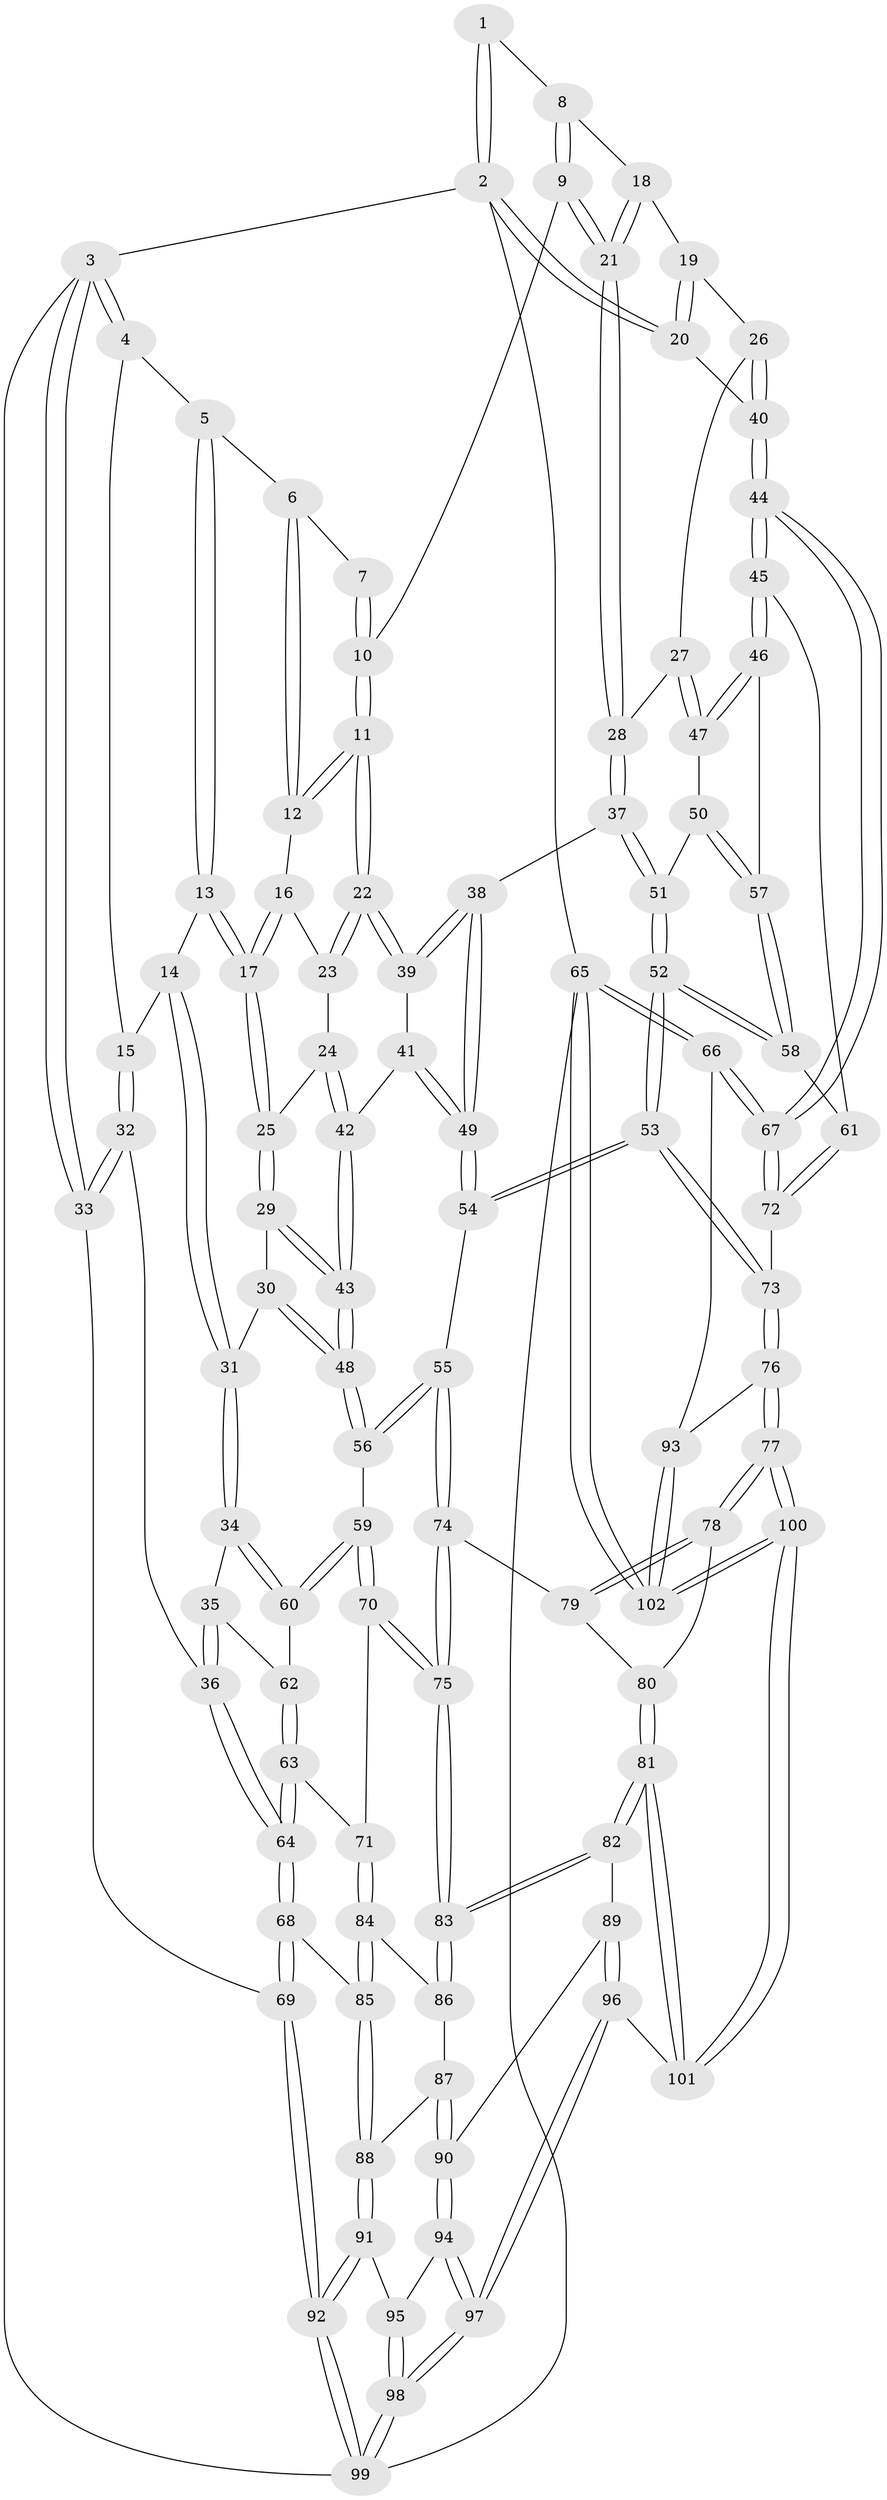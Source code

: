 // Generated by graph-tools (version 1.1) at 2025/38/02/21/25 10:38:58]
// undirected, 102 vertices, 252 edges
graph export_dot {
graph [start="1"]
  node [color=gray90,style=filled];
  1 [pos="+0.7337600905201574+0"];
  2 [pos="+1+0"];
  3 [pos="+0+0"];
  4 [pos="+0+0"];
  5 [pos="+0.28779045299901124+0"];
  6 [pos="+0.48587884700378653+0"];
  7 [pos="+0.708832335614162+0"];
  8 [pos="+0.7562501625628251+0"];
  9 [pos="+0.6258648575971434+0.13763902235009223"];
  10 [pos="+0.5993104669221067+0.13540578779188875"];
  11 [pos="+0.5547624294797386+0.14027541099591045"];
  12 [pos="+0.5103674043641176+0.06559475216576192"];
  13 [pos="+0.25569703196132765+0.037787880141042784"];
  14 [pos="+0.15787513055161045+0.09238847114961422"];
  15 [pos="+0.07555058265958219+0.11020728166367269"];
  16 [pos="+0.3874057117727728+0.1059409347093277"];
  17 [pos="+0.2796250844894697+0.07859084714244115"];
  18 [pos="+0.799315457424304+0.05720918106124129"];
  19 [pos="+0.8993618474162617+0.09610557242070425"];
  20 [pos="+1+0"];
  21 [pos="+0.7335837796630624+0.18832162512883632"];
  22 [pos="+0.5301243265200403+0.18920676418587518"];
  23 [pos="+0.4055720958747166+0.1418405045604348"];
  24 [pos="+0.4001349414773845+0.20521363058524572"];
  25 [pos="+0.28603314626725107+0.15533799182821345"];
  26 [pos="+0.9072833574052119+0.1757679083872746"];
  27 [pos="+0.8876219279012143+0.2289837199824518"];
  28 [pos="+0.7504979620065385+0.2323249751724003"];
  29 [pos="+0.2744124534777657+0.20281303977269638"];
  30 [pos="+0.2542799830274965+0.24667672640323177"];
  31 [pos="+0.17699494007759778+0.31087020408397376"];
  32 [pos="+0+0.2541539260113596"];
  33 [pos="+0+0.2521562168102627"];
  34 [pos="+0.1761266504336926+0.31196900813689227"];
  35 [pos="+0.027440217692355297+0.29761934812011026"];
  36 [pos="+0+0.28062693470860095"];
  37 [pos="+0.7389928684474373+0.2641690506054621"];
  38 [pos="+0.7047248510199846+0.28864359516599225"];
  39 [pos="+0.5290047190664614+0.1927456361127826"];
  40 [pos="+1+0.12776218670044817"];
  41 [pos="+0.5069624564012857+0.24066750206104406"];
  42 [pos="+0.45338708041829584+0.2745227380223348"];
  43 [pos="+0.45208593896610483+0.2763878674682806"];
  44 [pos="+1+0.3867443484915862"];
  45 [pos="+1+0.38603810451847875"];
  46 [pos="+0.9830744670231722+0.3272610474216316"];
  47 [pos="+0.9612599233713737+0.31531040675118127"];
  48 [pos="+0.4232554231994306+0.3340477587292599"];
  49 [pos="+0.6375142479843606+0.3525333855513587"];
  50 [pos="+0.8317927761678972+0.3579379681609895"];
  51 [pos="+0.792183988289624+0.3494198576209705"];
  52 [pos="+0.7289364823438875+0.5562149680327904"];
  53 [pos="+0.7093338565607327+0.5698646697035153"];
  54 [pos="+0.6055766374645685+0.538981951813907"];
  55 [pos="+0.5945184665871224+0.5414236699470238"];
  56 [pos="+0.40921390874783486+0.4547758993280036"];
  57 [pos="+0.8548141040976617+0.4171248666479379"];
  58 [pos="+0.8471816479536347+0.5146166327371039"];
  59 [pos="+0.28485473244385134+0.4953015668342384"];
  60 [pos="+0.23320665505760668+0.41206038020616326"];
  61 [pos="+0.8859249469671092+0.5127746380951114"];
  62 [pos="+0.09086721239714396+0.43900213713127034"];
  63 [pos="+0.12959394776700442+0.5928699317869722"];
  64 [pos="+0.09540500345240853+0.6046219099280477"];
  65 [pos="+1+1"];
  66 [pos="+1+0.9990816217192257"];
  67 [pos="+1+0.8135103947072769"];
  68 [pos="+0+0.6856462271535648"];
  69 [pos="+0+0.7148036767105872"];
  70 [pos="+0.2499807182367432+0.5503898795810505"];
  71 [pos="+0.22346992887696668+0.5767327374645513"];
  72 [pos="+1+0.7392217016843907"];
  73 [pos="+0.7852352446056464+0.7285788293297717"];
  74 [pos="+0.5808123212059757+0.5664058662539432"];
  75 [pos="+0.45297192429167+0.7068797556957329"];
  76 [pos="+0.7439064589777484+0.8255881083236171"];
  77 [pos="+0.6313517218901034+0.8724120941833261"];
  78 [pos="+0.6006785425252057+0.8615665992019214"];
  79 [pos="+0.5810941849311505+0.5900629331709852"];
  80 [pos="+0.5271372832712731+0.8570222343268917"];
  81 [pos="+0.45520012368153523+0.8586102579834527"];
  82 [pos="+0.44692686211179816+0.8507750424954603"];
  83 [pos="+0.42401820867041806+0.7949977590306708"];
  84 [pos="+0.263887019032217+0.7109568608996825"];
  85 [pos="+0.10189218462360798+0.7972189192271608"];
  86 [pos="+0.28008607283519826+0.7435665043854649"];
  87 [pos="+0.2484213386870668+0.7999242382795325"];
  88 [pos="+0.13935005020758706+0.8415225154801766"];
  89 [pos="+0.31973116792756273+0.8970136695607475"];
  90 [pos="+0.27362033694148646+0.89495074650017"];
  91 [pos="+0.14183139548859497+0.8754508355307362"];
  92 [pos="+0+1"];
  93 [pos="+0.7915417092302899+0.8948524224809402"];
  94 [pos="+0.23025304531449953+0.9344485360160019"];
  95 [pos="+0.15249649979339522+0.8964824469743172"];
  96 [pos="+0.33658321930695023+1"];
  97 [pos="+0.26898642777891923+1"];
  98 [pos="+0+1"];
  99 [pos="+0+1"];
  100 [pos="+0.6345894096992936+1"];
  101 [pos="+0.4232134010831286+1"];
  102 [pos="+0.7993674807896022+1"];
  1 -- 2;
  1 -- 2;
  1 -- 8;
  2 -- 3;
  2 -- 20;
  2 -- 20;
  2 -- 65;
  3 -- 4;
  3 -- 4;
  3 -- 33;
  3 -- 33;
  3 -- 99;
  4 -- 5;
  4 -- 15;
  5 -- 6;
  5 -- 13;
  5 -- 13;
  6 -- 7;
  6 -- 12;
  6 -- 12;
  7 -- 10;
  7 -- 10;
  8 -- 9;
  8 -- 9;
  8 -- 18;
  9 -- 10;
  9 -- 21;
  9 -- 21;
  10 -- 11;
  10 -- 11;
  11 -- 12;
  11 -- 12;
  11 -- 22;
  11 -- 22;
  12 -- 16;
  13 -- 14;
  13 -- 17;
  13 -- 17;
  14 -- 15;
  14 -- 31;
  14 -- 31;
  15 -- 32;
  15 -- 32;
  16 -- 17;
  16 -- 17;
  16 -- 23;
  17 -- 25;
  17 -- 25;
  18 -- 19;
  18 -- 21;
  18 -- 21;
  19 -- 20;
  19 -- 20;
  19 -- 26;
  20 -- 40;
  21 -- 28;
  21 -- 28;
  22 -- 23;
  22 -- 23;
  22 -- 39;
  22 -- 39;
  23 -- 24;
  24 -- 25;
  24 -- 42;
  24 -- 42;
  25 -- 29;
  25 -- 29;
  26 -- 27;
  26 -- 40;
  26 -- 40;
  27 -- 28;
  27 -- 47;
  27 -- 47;
  28 -- 37;
  28 -- 37;
  29 -- 30;
  29 -- 43;
  29 -- 43;
  30 -- 31;
  30 -- 48;
  30 -- 48;
  31 -- 34;
  31 -- 34;
  32 -- 33;
  32 -- 33;
  32 -- 36;
  33 -- 69;
  34 -- 35;
  34 -- 60;
  34 -- 60;
  35 -- 36;
  35 -- 36;
  35 -- 62;
  36 -- 64;
  36 -- 64;
  37 -- 38;
  37 -- 51;
  37 -- 51;
  38 -- 39;
  38 -- 39;
  38 -- 49;
  38 -- 49;
  39 -- 41;
  40 -- 44;
  40 -- 44;
  41 -- 42;
  41 -- 49;
  41 -- 49;
  42 -- 43;
  42 -- 43;
  43 -- 48;
  43 -- 48;
  44 -- 45;
  44 -- 45;
  44 -- 67;
  44 -- 67;
  45 -- 46;
  45 -- 46;
  45 -- 61;
  46 -- 47;
  46 -- 47;
  46 -- 57;
  47 -- 50;
  48 -- 56;
  48 -- 56;
  49 -- 54;
  49 -- 54;
  50 -- 51;
  50 -- 57;
  50 -- 57;
  51 -- 52;
  51 -- 52;
  52 -- 53;
  52 -- 53;
  52 -- 58;
  52 -- 58;
  53 -- 54;
  53 -- 54;
  53 -- 73;
  53 -- 73;
  54 -- 55;
  55 -- 56;
  55 -- 56;
  55 -- 74;
  55 -- 74;
  56 -- 59;
  57 -- 58;
  57 -- 58;
  58 -- 61;
  59 -- 60;
  59 -- 60;
  59 -- 70;
  59 -- 70;
  60 -- 62;
  61 -- 72;
  61 -- 72;
  62 -- 63;
  62 -- 63;
  63 -- 64;
  63 -- 64;
  63 -- 71;
  64 -- 68;
  64 -- 68;
  65 -- 66;
  65 -- 66;
  65 -- 102;
  65 -- 102;
  65 -- 99;
  66 -- 67;
  66 -- 67;
  66 -- 93;
  67 -- 72;
  67 -- 72;
  68 -- 69;
  68 -- 69;
  68 -- 85;
  69 -- 92;
  69 -- 92;
  70 -- 71;
  70 -- 75;
  70 -- 75;
  71 -- 84;
  71 -- 84;
  72 -- 73;
  73 -- 76;
  73 -- 76;
  74 -- 75;
  74 -- 75;
  74 -- 79;
  75 -- 83;
  75 -- 83;
  76 -- 77;
  76 -- 77;
  76 -- 93;
  77 -- 78;
  77 -- 78;
  77 -- 100;
  77 -- 100;
  78 -- 79;
  78 -- 79;
  78 -- 80;
  79 -- 80;
  80 -- 81;
  80 -- 81;
  81 -- 82;
  81 -- 82;
  81 -- 101;
  81 -- 101;
  82 -- 83;
  82 -- 83;
  82 -- 89;
  83 -- 86;
  83 -- 86;
  84 -- 85;
  84 -- 85;
  84 -- 86;
  85 -- 88;
  85 -- 88;
  86 -- 87;
  87 -- 88;
  87 -- 90;
  87 -- 90;
  88 -- 91;
  88 -- 91;
  89 -- 90;
  89 -- 96;
  89 -- 96;
  90 -- 94;
  90 -- 94;
  91 -- 92;
  91 -- 92;
  91 -- 95;
  92 -- 99;
  92 -- 99;
  93 -- 102;
  93 -- 102;
  94 -- 95;
  94 -- 97;
  94 -- 97;
  95 -- 98;
  95 -- 98;
  96 -- 97;
  96 -- 97;
  96 -- 101;
  97 -- 98;
  97 -- 98;
  98 -- 99;
  98 -- 99;
  100 -- 101;
  100 -- 101;
  100 -- 102;
  100 -- 102;
}
